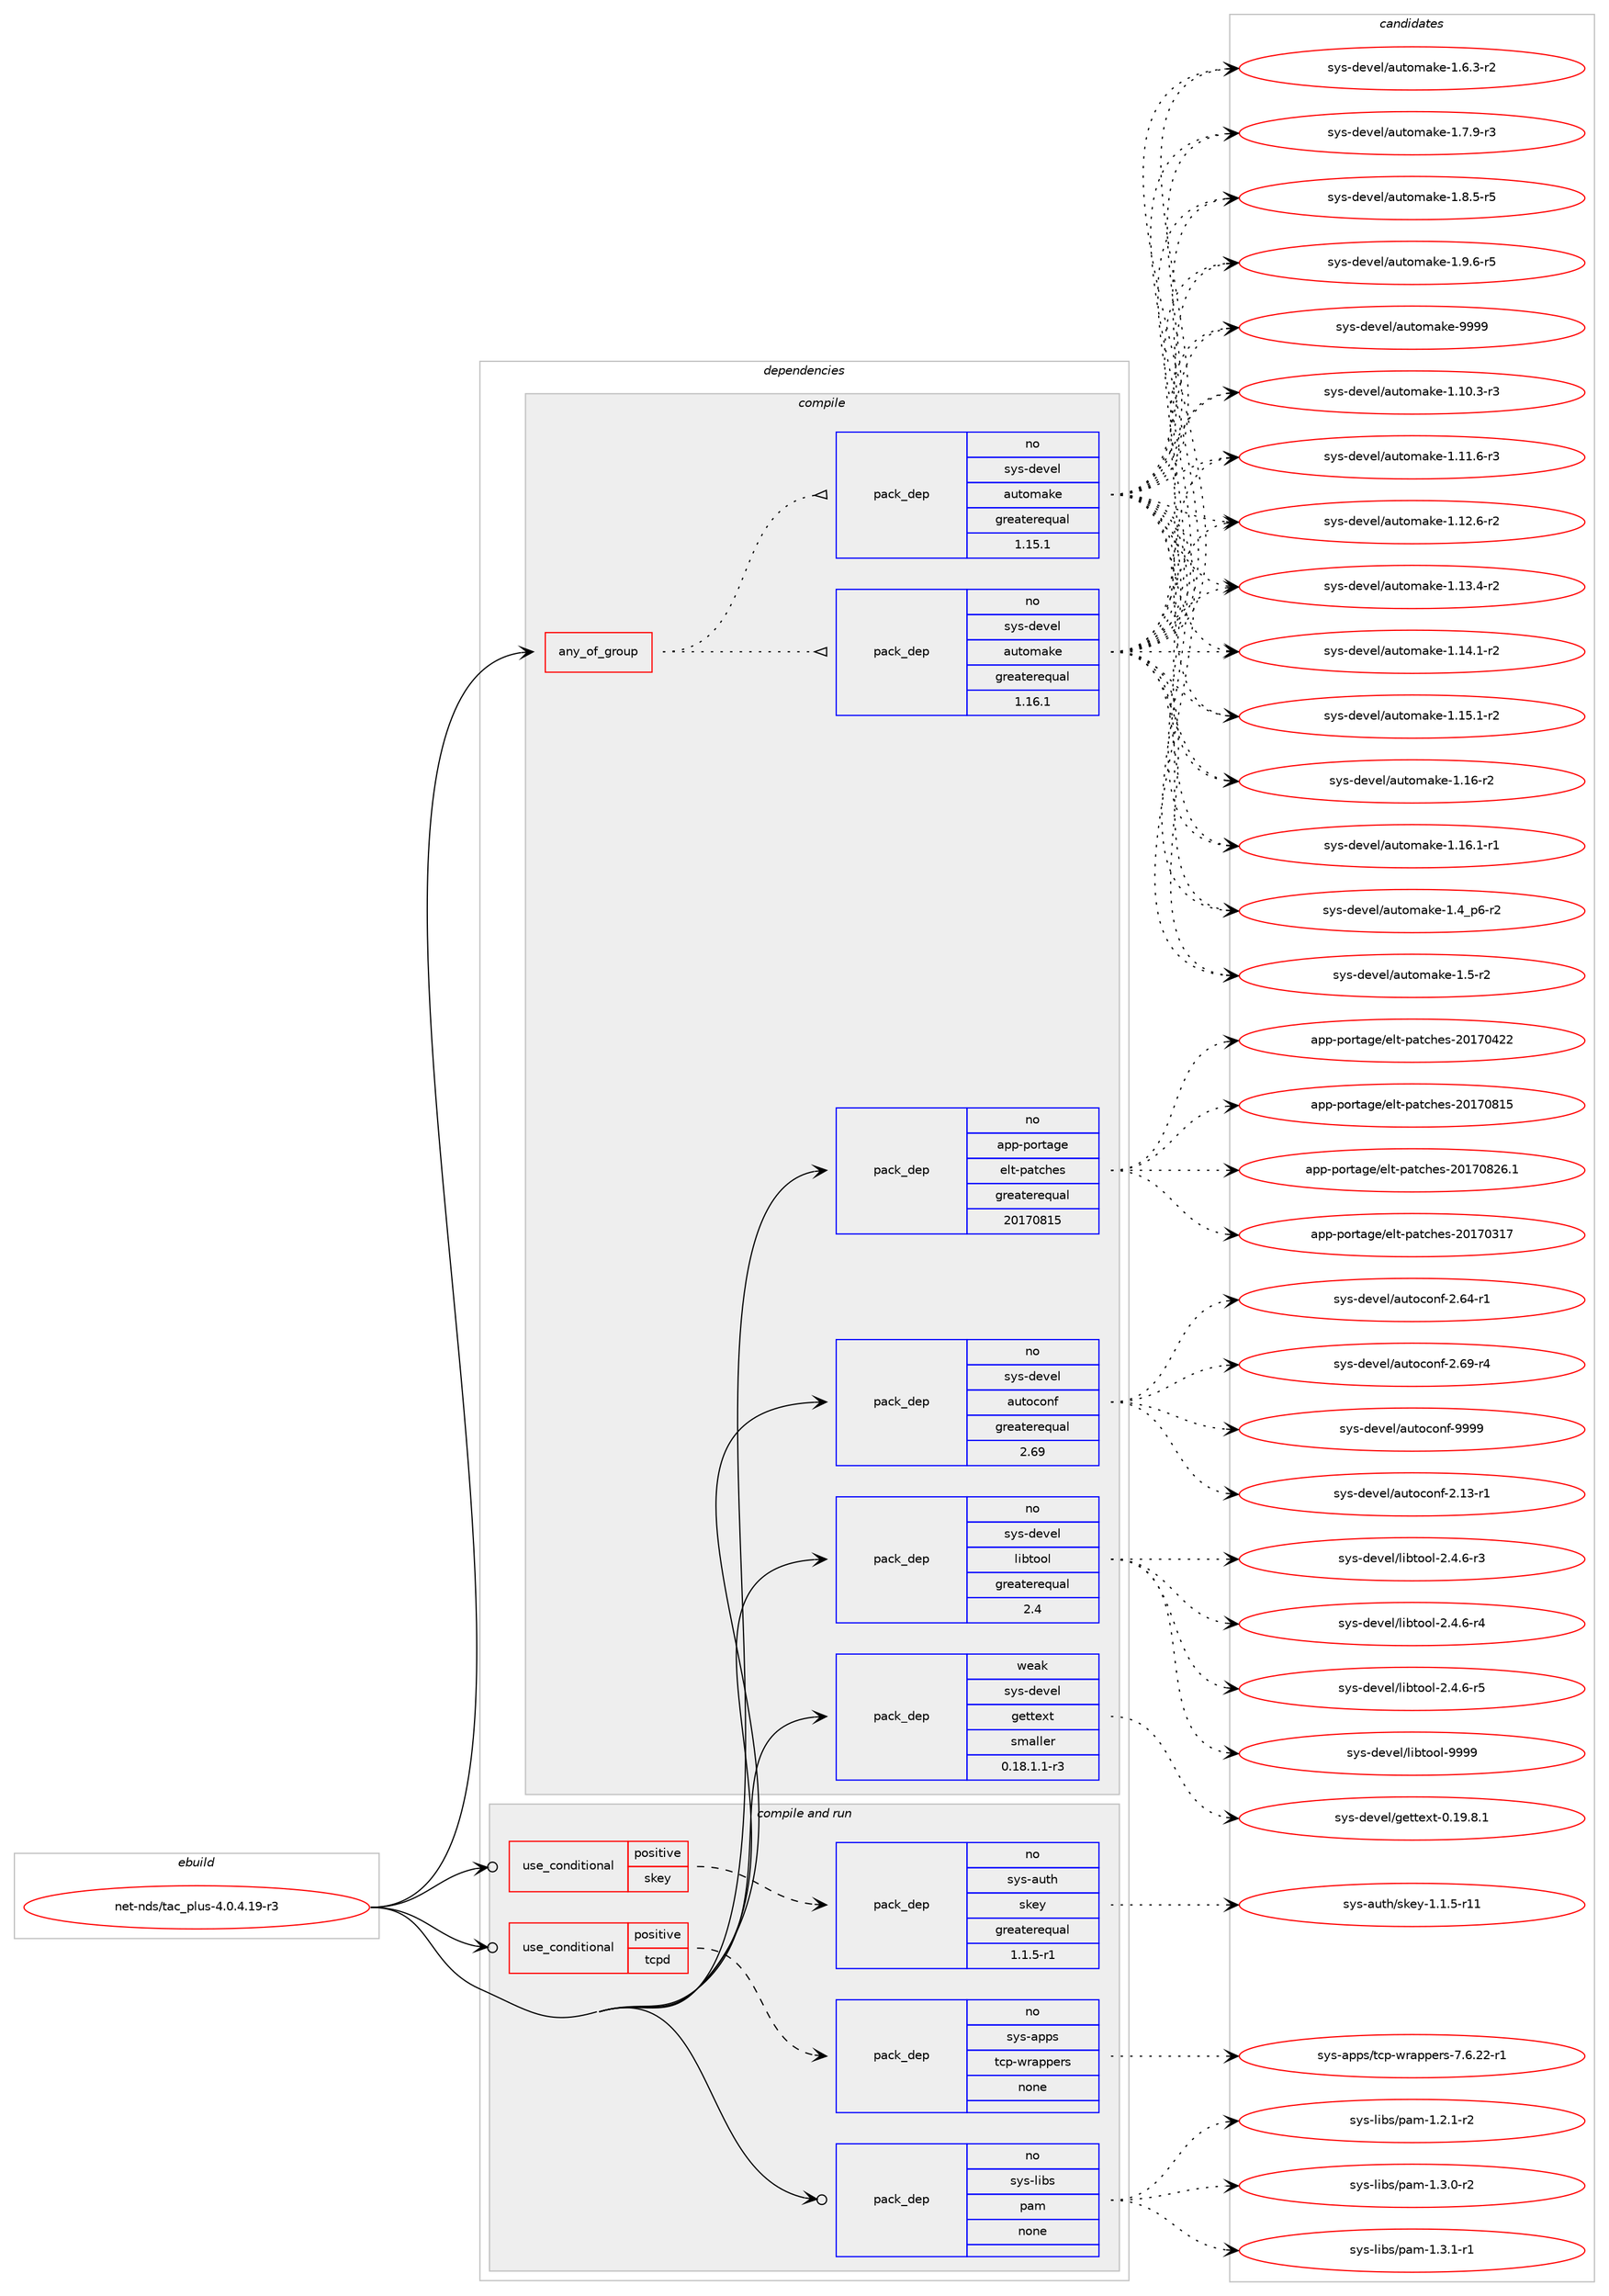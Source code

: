 digraph prolog {

# *************
# Graph options
# *************

newrank=true;
concentrate=true;
compound=true;
graph [rankdir=LR,fontname=Helvetica,fontsize=10,ranksep=1.5];#, ranksep=2.5, nodesep=0.2];
edge  [arrowhead=vee];
node  [fontname=Helvetica,fontsize=10];

# **********
# The ebuild
# **********

subgraph cluster_leftcol {
color=gray;
rank=same;
label=<<i>ebuild</i>>;
id [label="net-nds/tac_plus-4.0.4.19-r3", color=red, width=4, href="../net-nds/tac_plus-4.0.4.19-r3.svg"];
}

# ****************
# The dependencies
# ****************

subgraph cluster_midcol {
color=gray;
label=<<i>dependencies</i>>;
subgraph cluster_compile {
fillcolor="#eeeeee";
style=filled;
label=<<i>compile</i>>;
subgraph any118 {
dependency4348 [label=<<TABLE BORDER="0" CELLBORDER="1" CELLSPACING="0" CELLPADDING="4"><TR><TD CELLPADDING="10">any_of_group</TD></TR></TABLE>>, shape=none, color=red];subgraph pack3479 {
dependency4349 [label=<<TABLE BORDER="0" CELLBORDER="1" CELLSPACING="0" CELLPADDING="4" WIDTH="220"><TR><TD ROWSPAN="6" CELLPADDING="30">pack_dep</TD></TR><TR><TD WIDTH="110">no</TD></TR><TR><TD>sys-devel</TD></TR><TR><TD>automake</TD></TR><TR><TD>greaterequal</TD></TR><TR><TD>1.16.1</TD></TR></TABLE>>, shape=none, color=blue];
}
dependency4348:e -> dependency4349:w [weight=20,style="dotted",arrowhead="oinv"];
subgraph pack3480 {
dependency4350 [label=<<TABLE BORDER="0" CELLBORDER="1" CELLSPACING="0" CELLPADDING="4" WIDTH="220"><TR><TD ROWSPAN="6" CELLPADDING="30">pack_dep</TD></TR><TR><TD WIDTH="110">no</TD></TR><TR><TD>sys-devel</TD></TR><TR><TD>automake</TD></TR><TR><TD>greaterequal</TD></TR><TR><TD>1.15.1</TD></TR></TABLE>>, shape=none, color=blue];
}
dependency4348:e -> dependency4350:w [weight=20,style="dotted",arrowhead="oinv"];
}
id:e -> dependency4348:w [weight=20,style="solid",arrowhead="vee"];
subgraph pack3481 {
dependency4351 [label=<<TABLE BORDER="0" CELLBORDER="1" CELLSPACING="0" CELLPADDING="4" WIDTH="220"><TR><TD ROWSPAN="6" CELLPADDING="30">pack_dep</TD></TR><TR><TD WIDTH="110">no</TD></TR><TR><TD>app-portage</TD></TR><TR><TD>elt-patches</TD></TR><TR><TD>greaterequal</TD></TR><TR><TD>20170815</TD></TR></TABLE>>, shape=none, color=blue];
}
id:e -> dependency4351:w [weight=20,style="solid",arrowhead="vee"];
subgraph pack3482 {
dependency4352 [label=<<TABLE BORDER="0" CELLBORDER="1" CELLSPACING="0" CELLPADDING="4" WIDTH="220"><TR><TD ROWSPAN="6" CELLPADDING="30">pack_dep</TD></TR><TR><TD WIDTH="110">no</TD></TR><TR><TD>sys-devel</TD></TR><TR><TD>autoconf</TD></TR><TR><TD>greaterequal</TD></TR><TR><TD>2.69</TD></TR></TABLE>>, shape=none, color=blue];
}
id:e -> dependency4352:w [weight=20,style="solid",arrowhead="vee"];
subgraph pack3483 {
dependency4353 [label=<<TABLE BORDER="0" CELLBORDER="1" CELLSPACING="0" CELLPADDING="4" WIDTH="220"><TR><TD ROWSPAN="6" CELLPADDING="30">pack_dep</TD></TR><TR><TD WIDTH="110">no</TD></TR><TR><TD>sys-devel</TD></TR><TR><TD>libtool</TD></TR><TR><TD>greaterequal</TD></TR><TR><TD>2.4</TD></TR></TABLE>>, shape=none, color=blue];
}
id:e -> dependency4353:w [weight=20,style="solid",arrowhead="vee"];
subgraph pack3484 {
dependency4354 [label=<<TABLE BORDER="0" CELLBORDER="1" CELLSPACING="0" CELLPADDING="4" WIDTH="220"><TR><TD ROWSPAN="6" CELLPADDING="30">pack_dep</TD></TR><TR><TD WIDTH="110">weak</TD></TR><TR><TD>sys-devel</TD></TR><TR><TD>gettext</TD></TR><TR><TD>smaller</TD></TR><TR><TD>0.18.1.1-r3</TD></TR></TABLE>>, shape=none, color=blue];
}
id:e -> dependency4354:w [weight=20,style="solid",arrowhead="vee"];
}
subgraph cluster_compileandrun {
fillcolor="#eeeeee";
style=filled;
label=<<i>compile and run</i>>;
subgraph cond750 {
dependency4355 [label=<<TABLE BORDER="0" CELLBORDER="1" CELLSPACING="0" CELLPADDING="4"><TR><TD ROWSPAN="3" CELLPADDING="10">use_conditional</TD></TR><TR><TD>positive</TD></TR><TR><TD>skey</TD></TR></TABLE>>, shape=none, color=red];
subgraph pack3485 {
dependency4356 [label=<<TABLE BORDER="0" CELLBORDER="1" CELLSPACING="0" CELLPADDING="4" WIDTH="220"><TR><TD ROWSPAN="6" CELLPADDING="30">pack_dep</TD></TR><TR><TD WIDTH="110">no</TD></TR><TR><TD>sys-auth</TD></TR><TR><TD>skey</TD></TR><TR><TD>greaterequal</TD></TR><TR><TD>1.1.5-r1</TD></TR></TABLE>>, shape=none, color=blue];
}
dependency4355:e -> dependency4356:w [weight=20,style="dashed",arrowhead="vee"];
}
id:e -> dependency4355:w [weight=20,style="solid",arrowhead="odotvee"];
subgraph cond751 {
dependency4357 [label=<<TABLE BORDER="0" CELLBORDER="1" CELLSPACING="0" CELLPADDING="4"><TR><TD ROWSPAN="3" CELLPADDING="10">use_conditional</TD></TR><TR><TD>positive</TD></TR><TR><TD>tcpd</TD></TR></TABLE>>, shape=none, color=red];
subgraph pack3486 {
dependency4358 [label=<<TABLE BORDER="0" CELLBORDER="1" CELLSPACING="0" CELLPADDING="4" WIDTH="220"><TR><TD ROWSPAN="6" CELLPADDING="30">pack_dep</TD></TR><TR><TD WIDTH="110">no</TD></TR><TR><TD>sys-apps</TD></TR><TR><TD>tcp-wrappers</TD></TR><TR><TD>none</TD></TR><TR><TD></TD></TR></TABLE>>, shape=none, color=blue];
}
dependency4357:e -> dependency4358:w [weight=20,style="dashed",arrowhead="vee"];
}
id:e -> dependency4357:w [weight=20,style="solid",arrowhead="odotvee"];
subgraph pack3487 {
dependency4359 [label=<<TABLE BORDER="0" CELLBORDER="1" CELLSPACING="0" CELLPADDING="4" WIDTH="220"><TR><TD ROWSPAN="6" CELLPADDING="30">pack_dep</TD></TR><TR><TD WIDTH="110">no</TD></TR><TR><TD>sys-libs</TD></TR><TR><TD>pam</TD></TR><TR><TD>none</TD></TR><TR><TD></TD></TR></TABLE>>, shape=none, color=blue];
}
id:e -> dependency4359:w [weight=20,style="solid",arrowhead="odotvee"];
}
subgraph cluster_run {
fillcolor="#eeeeee";
style=filled;
label=<<i>run</i>>;
}
}

# **************
# The candidates
# **************

subgraph cluster_choices {
rank=same;
color=gray;
label=<<i>candidates</i>>;

subgraph choice3479 {
color=black;
nodesep=1;
choice11512111545100101118101108479711711611110997107101454946494846514511451 [label="sys-devel/automake-1.10.3-r3", color=red, width=4,href="../sys-devel/automake-1.10.3-r3.svg"];
choice11512111545100101118101108479711711611110997107101454946494946544511451 [label="sys-devel/automake-1.11.6-r3", color=red, width=4,href="../sys-devel/automake-1.11.6-r3.svg"];
choice11512111545100101118101108479711711611110997107101454946495046544511450 [label="sys-devel/automake-1.12.6-r2", color=red, width=4,href="../sys-devel/automake-1.12.6-r2.svg"];
choice11512111545100101118101108479711711611110997107101454946495146524511450 [label="sys-devel/automake-1.13.4-r2", color=red, width=4,href="../sys-devel/automake-1.13.4-r2.svg"];
choice11512111545100101118101108479711711611110997107101454946495246494511450 [label="sys-devel/automake-1.14.1-r2", color=red, width=4,href="../sys-devel/automake-1.14.1-r2.svg"];
choice11512111545100101118101108479711711611110997107101454946495346494511450 [label="sys-devel/automake-1.15.1-r2", color=red, width=4,href="../sys-devel/automake-1.15.1-r2.svg"];
choice1151211154510010111810110847971171161111099710710145494649544511450 [label="sys-devel/automake-1.16-r2", color=red, width=4,href="../sys-devel/automake-1.16-r2.svg"];
choice11512111545100101118101108479711711611110997107101454946495446494511449 [label="sys-devel/automake-1.16.1-r1", color=red, width=4,href="../sys-devel/automake-1.16.1-r1.svg"];
choice115121115451001011181011084797117116111109971071014549465295112544511450 [label="sys-devel/automake-1.4_p6-r2", color=red, width=4,href="../sys-devel/automake-1.4_p6-r2.svg"];
choice11512111545100101118101108479711711611110997107101454946534511450 [label="sys-devel/automake-1.5-r2", color=red, width=4,href="../sys-devel/automake-1.5-r2.svg"];
choice115121115451001011181011084797117116111109971071014549465446514511450 [label="sys-devel/automake-1.6.3-r2", color=red, width=4,href="../sys-devel/automake-1.6.3-r2.svg"];
choice115121115451001011181011084797117116111109971071014549465546574511451 [label="sys-devel/automake-1.7.9-r3", color=red, width=4,href="../sys-devel/automake-1.7.9-r3.svg"];
choice115121115451001011181011084797117116111109971071014549465646534511453 [label="sys-devel/automake-1.8.5-r5", color=red, width=4,href="../sys-devel/automake-1.8.5-r5.svg"];
choice115121115451001011181011084797117116111109971071014549465746544511453 [label="sys-devel/automake-1.9.6-r5", color=red, width=4,href="../sys-devel/automake-1.9.6-r5.svg"];
choice115121115451001011181011084797117116111109971071014557575757 [label="sys-devel/automake-9999", color=red, width=4,href="../sys-devel/automake-9999.svg"];
dependency4349:e -> choice11512111545100101118101108479711711611110997107101454946494846514511451:w [style=dotted,weight="100"];
dependency4349:e -> choice11512111545100101118101108479711711611110997107101454946494946544511451:w [style=dotted,weight="100"];
dependency4349:e -> choice11512111545100101118101108479711711611110997107101454946495046544511450:w [style=dotted,weight="100"];
dependency4349:e -> choice11512111545100101118101108479711711611110997107101454946495146524511450:w [style=dotted,weight="100"];
dependency4349:e -> choice11512111545100101118101108479711711611110997107101454946495246494511450:w [style=dotted,weight="100"];
dependency4349:e -> choice11512111545100101118101108479711711611110997107101454946495346494511450:w [style=dotted,weight="100"];
dependency4349:e -> choice1151211154510010111810110847971171161111099710710145494649544511450:w [style=dotted,weight="100"];
dependency4349:e -> choice11512111545100101118101108479711711611110997107101454946495446494511449:w [style=dotted,weight="100"];
dependency4349:e -> choice115121115451001011181011084797117116111109971071014549465295112544511450:w [style=dotted,weight="100"];
dependency4349:e -> choice11512111545100101118101108479711711611110997107101454946534511450:w [style=dotted,weight="100"];
dependency4349:e -> choice115121115451001011181011084797117116111109971071014549465446514511450:w [style=dotted,weight="100"];
dependency4349:e -> choice115121115451001011181011084797117116111109971071014549465546574511451:w [style=dotted,weight="100"];
dependency4349:e -> choice115121115451001011181011084797117116111109971071014549465646534511453:w [style=dotted,weight="100"];
dependency4349:e -> choice115121115451001011181011084797117116111109971071014549465746544511453:w [style=dotted,weight="100"];
dependency4349:e -> choice115121115451001011181011084797117116111109971071014557575757:w [style=dotted,weight="100"];
}
subgraph choice3480 {
color=black;
nodesep=1;
choice11512111545100101118101108479711711611110997107101454946494846514511451 [label="sys-devel/automake-1.10.3-r3", color=red, width=4,href="../sys-devel/automake-1.10.3-r3.svg"];
choice11512111545100101118101108479711711611110997107101454946494946544511451 [label="sys-devel/automake-1.11.6-r3", color=red, width=4,href="../sys-devel/automake-1.11.6-r3.svg"];
choice11512111545100101118101108479711711611110997107101454946495046544511450 [label="sys-devel/automake-1.12.6-r2", color=red, width=4,href="../sys-devel/automake-1.12.6-r2.svg"];
choice11512111545100101118101108479711711611110997107101454946495146524511450 [label="sys-devel/automake-1.13.4-r2", color=red, width=4,href="../sys-devel/automake-1.13.4-r2.svg"];
choice11512111545100101118101108479711711611110997107101454946495246494511450 [label="sys-devel/automake-1.14.1-r2", color=red, width=4,href="../sys-devel/automake-1.14.1-r2.svg"];
choice11512111545100101118101108479711711611110997107101454946495346494511450 [label="sys-devel/automake-1.15.1-r2", color=red, width=4,href="../sys-devel/automake-1.15.1-r2.svg"];
choice1151211154510010111810110847971171161111099710710145494649544511450 [label="sys-devel/automake-1.16-r2", color=red, width=4,href="../sys-devel/automake-1.16-r2.svg"];
choice11512111545100101118101108479711711611110997107101454946495446494511449 [label="sys-devel/automake-1.16.1-r1", color=red, width=4,href="../sys-devel/automake-1.16.1-r1.svg"];
choice115121115451001011181011084797117116111109971071014549465295112544511450 [label="sys-devel/automake-1.4_p6-r2", color=red, width=4,href="../sys-devel/automake-1.4_p6-r2.svg"];
choice11512111545100101118101108479711711611110997107101454946534511450 [label="sys-devel/automake-1.5-r2", color=red, width=4,href="../sys-devel/automake-1.5-r2.svg"];
choice115121115451001011181011084797117116111109971071014549465446514511450 [label="sys-devel/automake-1.6.3-r2", color=red, width=4,href="../sys-devel/automake-1.6.3-r2.svg"];
choice115121115451001011181011084797117116111109971071014549465546574511451 [label="sys-devel/automake-1.7.9-r3", color=red, width=4,href="../sys-devel/automake-1.7.9-r3.svg"];
choice115121115451001011181011084797117116111109971071014549465646534511453 [label="sys-devel/automake-1.8.5-r5", color=red, width=4,href="../sys-devel/automake-1.8.5-r5.svg"];
choice115121115451001011181011084797117116111109971071014549465746544511453 [label="sys-devel/automake-1.9.6-r5", color=red, width=4,href="../sys-devel/automake-1.9.6-r5.svg"];
choice115121115451001011181011084797117116111109971071014557575757 [label="sys-devel/automake-9999", color=red, width=4,href="../sys-devel/automake-9999.svg"];
dependency4350:e -> choice11512111545100101118101108479711711611110997107101454946494846514511451:w [style=dotted,weight="100"];
dependency4350:e -> choice11512111545100101118101108479711711611110997107101454946494946544511451:w [style=dotted,weight="100"];
dependency4350:e -> choice11512111545100101118101108479711711611110997107101454946495046544511450:w [style=dotted,weight="100"];
dependency4350:e -> choice11512111545100101118101108479711711611110997107101454946495146524511450:w [style=dotted,weight="100"];
dependency4350:e -> choice11512111545100101118101108479711711611110997107101454946495246494511450:w [style=dotted,weight="100"];
dependency4350:e -> choice11512111545100101118101108479711711611110997107101454946495346494511450:w [style=dotted,weight="100"];
dependency4350:e -> choice1151211154510010111810110847971171161111099710710145494649544511450:w [style=dotted,weight="100"];
dependency4350:e -> choice11512111545100101118101108479711711611110997107101454946495446494511449:w [style=dotted,weight="100"];
dependency4350:e -> choice115121115451001011181011084797117116111109971071014549465295112544511450:w [style=dotted,weight="100"];
dependency4350:e -> choice11512111545100101118101108479711711611110997107101454946534511450:w [style=dotted,weight="100"];
dependency4350:e -> choice115121115451001011181011084797117116111109971071014549465446514511450:w [style=dotted,weight="100"];
dependency4350:e -> choice115121115451001011181011084797117116111109971071014549465546574511451:w [style=dotted,weight="100"];
dependency4350:e -> choice115121115451001011181011084797117116111109971071014549465646534511453:w [style=dotted,weight="100"];
dependency4350:e -> choice115121115451001011181011084797117116111109971071014549465746544511453:w [style=dotted,weight="100"];
dependency4350:e -> choice115121115451001011181011084797117116111109971071014557575757:w [style=dotted,weight="100"];
}
subgraph choice3481 {
color=black;
nodesep=1;
choice97112112451121111141169710310147101108116451129711699104101115455048495548514955 [label="app-portage/elt-patches-20170317", color=red, width=4,href="../app-portage/elt-patches-20170317.svg"];
choice97112112451121111141169710310147101108116451129711699104101115455048495548525050 [label="app-portage/elt-patches-20170422", color=red, width=4,href="../app-portage/elt-patches-20170422.svg"];
choice97112112451121111141169710310147101108116451129711699104101115455048495548564953 [label="app-portage/elt-patches-20170815", color=red, width=4,href="../app-portage/elt-patches-20170815.svg"];
choice971121124511211111411697103101471011081164511297116991041011154550484955485650544649 [label="app-portage/elt-patches-20170826.1", color=red, width=4,href="../app-portage/elt-patches-20170826.1.svg"];
dependency4351:e -> choice97112112451121111141169710310147101108116451129711699104101115455048495548514955:w [style=dotted,weight="100"];
dependency4351:e -> choice97112112451121111141169710310147101108116451129711699104101115455048495548525050:w [style=dotted,weight="100"];
dependency4351:e -> choice97112112451121111141169710310147101108116451129711699104101115455048495548564953:w [style=dotted,weight="100"];
dependency4351:e -> choice971121124511211111411697103101471011081164511297116991041011154550484955485650544649:w [style=dotted,weight="100"];
}
subgraph choice3482 {
color=black;
nodesep=1;
choice1151211154510010111810110847971171161119911111010245504649514511449 [label="sys-devel/autoconf-2.13-r1", color=red, width=4,href="../sys-devel/autoconf-2.13-r1.svg"];
choice1151211154510010111810110847971171161119911111010245504654524511449 [label="sys-devel/autoconf-2.64-r1", color=red, width=4,href="../sys-devel/autoconf-2.64-r1.svg"];
choice1151211154510010111810110847971171161119911111010245504654574511452 [label="sys-devel/autoconf-2.69-r4", color=red, width=4,href="../sys-devel/autoconf-2.69-r4.svg"];
choice115121115451001011181011084797117116111991111101024557575757 [label="sys-devel/autoconf-9999", color=red, width=4,href="../sys-devel/autoconf-9999.svg"];
dependency4352:e -> choice1151211154510010111810110847971171161119911111010245504649514511449:w [style=dotted,weight="100"];
dependency4352:e -> choice1151211154510010111810110847971171161119911111010245504654524511449:w [style=dotted,weight="100"];
dependency4352:e -> choice1151211154510010111810110847971171161119911111010245504654574511452:w [style=dotted,weight="100"];
dependency4352:e -> choice115121115451001011181011084797117116111991111101024557575757:w [style=dotted,weight="100"];
}
subgraph choice3483 {
color=black;
nodesep=1;
choice1151211154510010111810110847108105981161111111084550465246544511451 [label="sys-devel/libtool-2.4.6-r3", color=red, width=4,href="../sys-devel/libtool-2.4.6-r3.svg"];
choice1151211154510010111810110847108105981161111111084550465246544511452 [label="sys-devel/libtool-2.4.6-r4", color=red, width=4,href="../sys-devel/libtool-2.4.6-r4.svg"];
choice1151211154510010111810110847108105981161111111084550465246544511453 [label="sys-devel/libtool-2.4.6-r5", color=red, width=4,href="../sys-devel/libtool-2.4.6-r5.svg"];
choice1151211154510010111810110847108105981161111111084557575757 [label="sys-devel/libtool-9999", color=red, width=4,href="../sys-devel/libtool-9999.svg"];
dependency4353:e -> choice1151211154510010111810110847108105981161111111084550465246544511451:w [style=dotted,weight="100"];
dependency4353:e -> choice1151211154510010111810110847108105981161111111084550465246544511452:w [style=dotted,weight="100"];
dependency4353:e -> choice1151211154510010111810110847108105981161111111084550465246544511453:w [style=dotted,weight="100"];
dependency4353:e -> choice1151211154510010111810110847108105981161111111084557575757:w [style=dotted,weight="100"];
}
subgraph choice3484 {
color=black;
nodesep=1;
choice1151211154510010111810110847103101116116101120116454846495746564649 [label="sys-devel/gettext-0.19.8.1", color=red, width=4,href="../sys-devel/gettext-0.19.8.1.svg"];
dependency4354:e -> choice1151211154510010111810110847103101116116101120116454846495746564649:w [style=dotted,weight="100"];
}
subgraph choice3485 {
color=black;
nodesep=1;
choice115121115459711711610447115107101121454946494653451144949 [label="sys-auth/skey-1.1.5-r11", color=red, width=4,href="../sys-auth/skey-1.1.5-r11.svg"];
dependency4356:e -> choice115121115459711711610447115107101121454946494653451144949:w [style=dotted,weight="100"];
}
subgraph choice3486 {
color=black;
nodesep=1;
choice115121115459711211211547116991124511911497112112101114115455546544650504511449 [label="sys-apps/tcp-wrappers-7.6.22-r1", color=red, width=4,href="../sys-apps/tcp-wrappers-7.6.22-r1.svg"];
dependency4358:e -> choice115121115459711211211547116991124511911497112112101114115455546544650504511449:w [style=dotted,weight="100"];
}
subgraph choice3487 {
color=black;
nodesep=1;
choice115121115451081059811547112971094549465046494511450 [label="sys-libs/pam-1.2.1-r2", color=red, width=4,href="../sys-libs/pam-1.2.1-r2.svg"];
choice115121115451081059811547112971094549465146484511450 [label="sys-libs/pam-1.3.0-r2", color=red, width=4,href="../sys-libs/pam-1.3.0-r2.svg"];
choice115121115451081059811547112971094549465146494511449 [label="sys-libs/pam-1.3.1-r1", color=red, width=4,href="../sys-libs/pam-1.3.1-r1.svg"];
dependency4359:e -> choice115121115451081059811547112971094549465046494511450:w [style=dotted,weight="100"];
dependency4359:e -> choice115121115451081059811547112971094549465146484511450:w [style=dotted,weight="100"];
dependency4359:e -> choice115121115451081059811547112971094549465146494511449:w [style=dotted,weight="100"];
}
}

}
